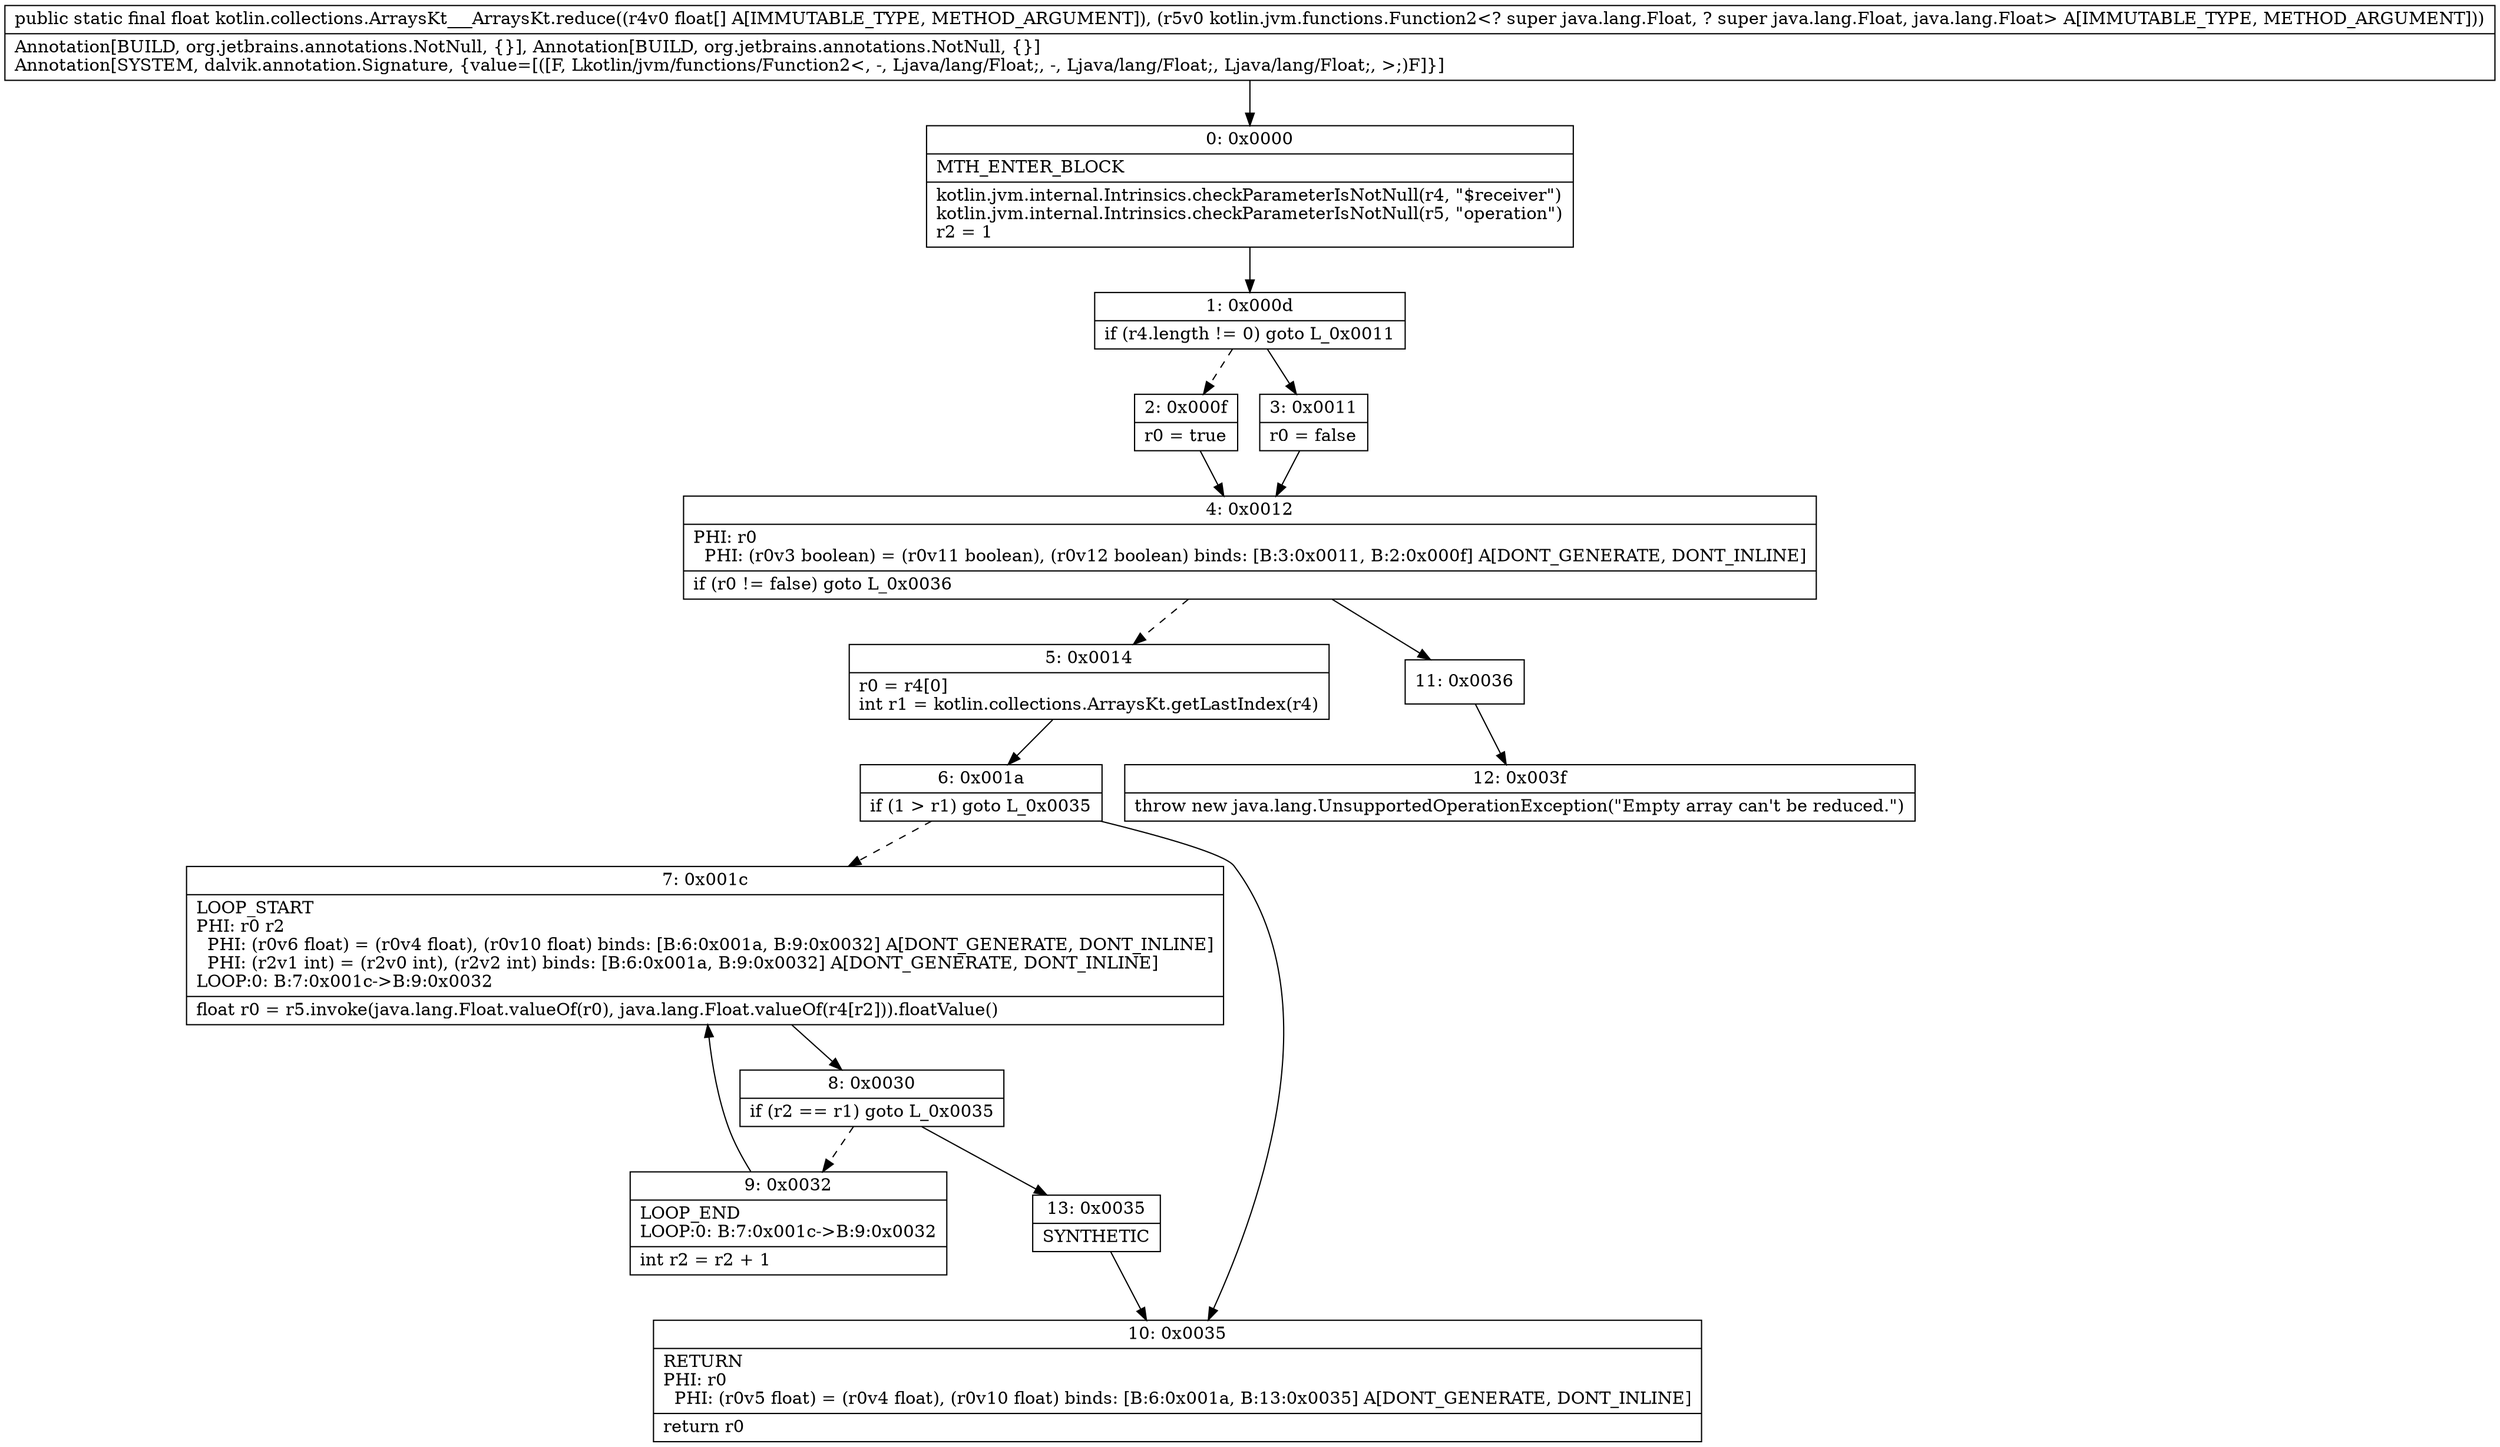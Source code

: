 digraph "CFG forkotlin.collections.ArraysKt___ArraysKt.reduce([FLkotlin\/jvm\/functions\/Function2;)F" {
Node_0 [shape=record,label="{0\:\ 0x0000|MTH_ENTER_BLOCK\l|kotlin.jvm.internal.Intrinsics.checkParameterIsNotNull(r4, \"$receiver\")\lkotlin.jvm.internal.Intrinsics.checkParameterIsNotNull(r5, \"operation\")\lr2 = 1\l}"];
Node_1 [shape=record,label="{1\:\ 0x000d|if (r4.length != 0) goto L_0x0011\l}"];
Node_2 [shape=record,label="{2\:\ 0x000f|r0 = true\l}"];
Node_3 [shape=record,label="{3\:\ 0x0011|r0 = false\l}"];
Node_4 [shape=record,label="{4\:\ 0x0012|PHI: r0 \l  PHI: (r0v3 boolean) = (r0v11 boolean), (r0v12 boolean) binds: [B:3:0x0011, B:2:0x000f] A[DONT_GENERATE, DONT_INLINE]\l|if (r0 != false) goto L_0x0036\l}"];
Node_5 [shape=record,label="{5\:\ 0x0014|r0 = r4[0]\lint r1 = kotlin.collections.ArraysKt.getLastIndex(r4)\l}"];
Node_6 [shape=record,label="{6\:\ 0x001a|if (1 \> r1) goto L_0x0035\l}"];
Node_7 [shape=record,label="{7\:\ 0x001c|LOOP_START\lPHI: r0 r2 \l  PHI: (r0v6 float) = (r0v4 float), (r0v10 float) binds: [B:6:0x001a, B:9:0x0032] A[DONT_GENERATE, DONT_INLINE]\l  PHI: (r2v1 int) = (r2v0 int), (r2v2 int) binds: [B:6:0x001a, B:9:0x0032] A[DONT_GENERATE, DONT_INLINE]\lLOOP:0: B:7:0x001c\-\>B:9:0x0032\l|float r0 = r5.invoke(java.lang.Float.valueOf(r0), java.lang.Float.valueOf(r4[r2])).floatValue()\l}"];
Node_8 [shape=record,label="{8\:\ 0x0030|if (r2 == r1) goto L_0x0035\l}"];
Node_9 [shape=record,label="{9\:\ 0x0032|LOOP_END\lLOOP:0: B:7:0x001c\-\>B:9:0x0032\l|int r2 = r2 + 1\l}"];
Node_10 [shape=record,label="{10\:\ 0x0035|RETURN\lPHI: r0 \l  PHI: (r0v5 float) = (r0v4 float), (r0v10 float) binds: [B:6:0x001a, B:13:0x0035] A[DONT_GENERATE, DONT_INLINE]\l|return r0\l}"];
Node_11 [shape=record,label="{11\:\ 0x0036}"];
Node_12 [shape=record,label="{12\:\ 0x003f|throw new java.lang.UnsupportedOperationException(\"Empty array can't be reduced.\")\l}"];
Node_13 [shape=record,label="{13\:\ 0x0035|SYNTHETIC\l}"];
MethodNode[shape=record,label="{public static final float kotlin.collections.ArraysKt___ArraysKt.reduce((r4v0 float[] A[IMMUTABLE_TYPE, METHOD_ARGUMENT]), (r5v0 kotlin.jvm.functions.Function2\<? super java.lang.Float, ? super java.lang.Float, java.lang.Float\> A[IMMUTABLE_TYPE, METHOD_ARGUMENT]))  | Annotation[BUILD, org.jetbrains.annotations.NotNull, \{\}], Annotation[BUILD, org.jetbrains.annotations.NotNull, \{\}]\lAnnotation[SYSTEM, dalvik.annotation.Signature, \{value=[([F, Lkotlin\/jvm\/functions\/Function2\<, \-, Ljava\/lang\/Float;, \-, Ljava\/lang\/Float;, Ljava\/lang\/Float;, \>;)F]\}]\l}"];
MethodNode -> Node_0;
Node_0 -> Node_1;
Node_1 -> Node_2[style=dashed];
Node_1 -> Node_3;
Node_2 -> Node_4;
Node_3 -> Node_4;
Node_4 -> Node_5[style=dashed];
Node_4 -> Node_11;
Node_5 -> Node_6;
Node_6 -> Node_7[style=dashed];
Node_6 -> Node_10;
Node_7 -> Node_8;
Node_8 -> Node_9[style=dashed];
Node_8 -> Node_13;
Node_9 -> Node_7;
Node_11 -> Node_12;
Node_13 -> Node_10;
}

